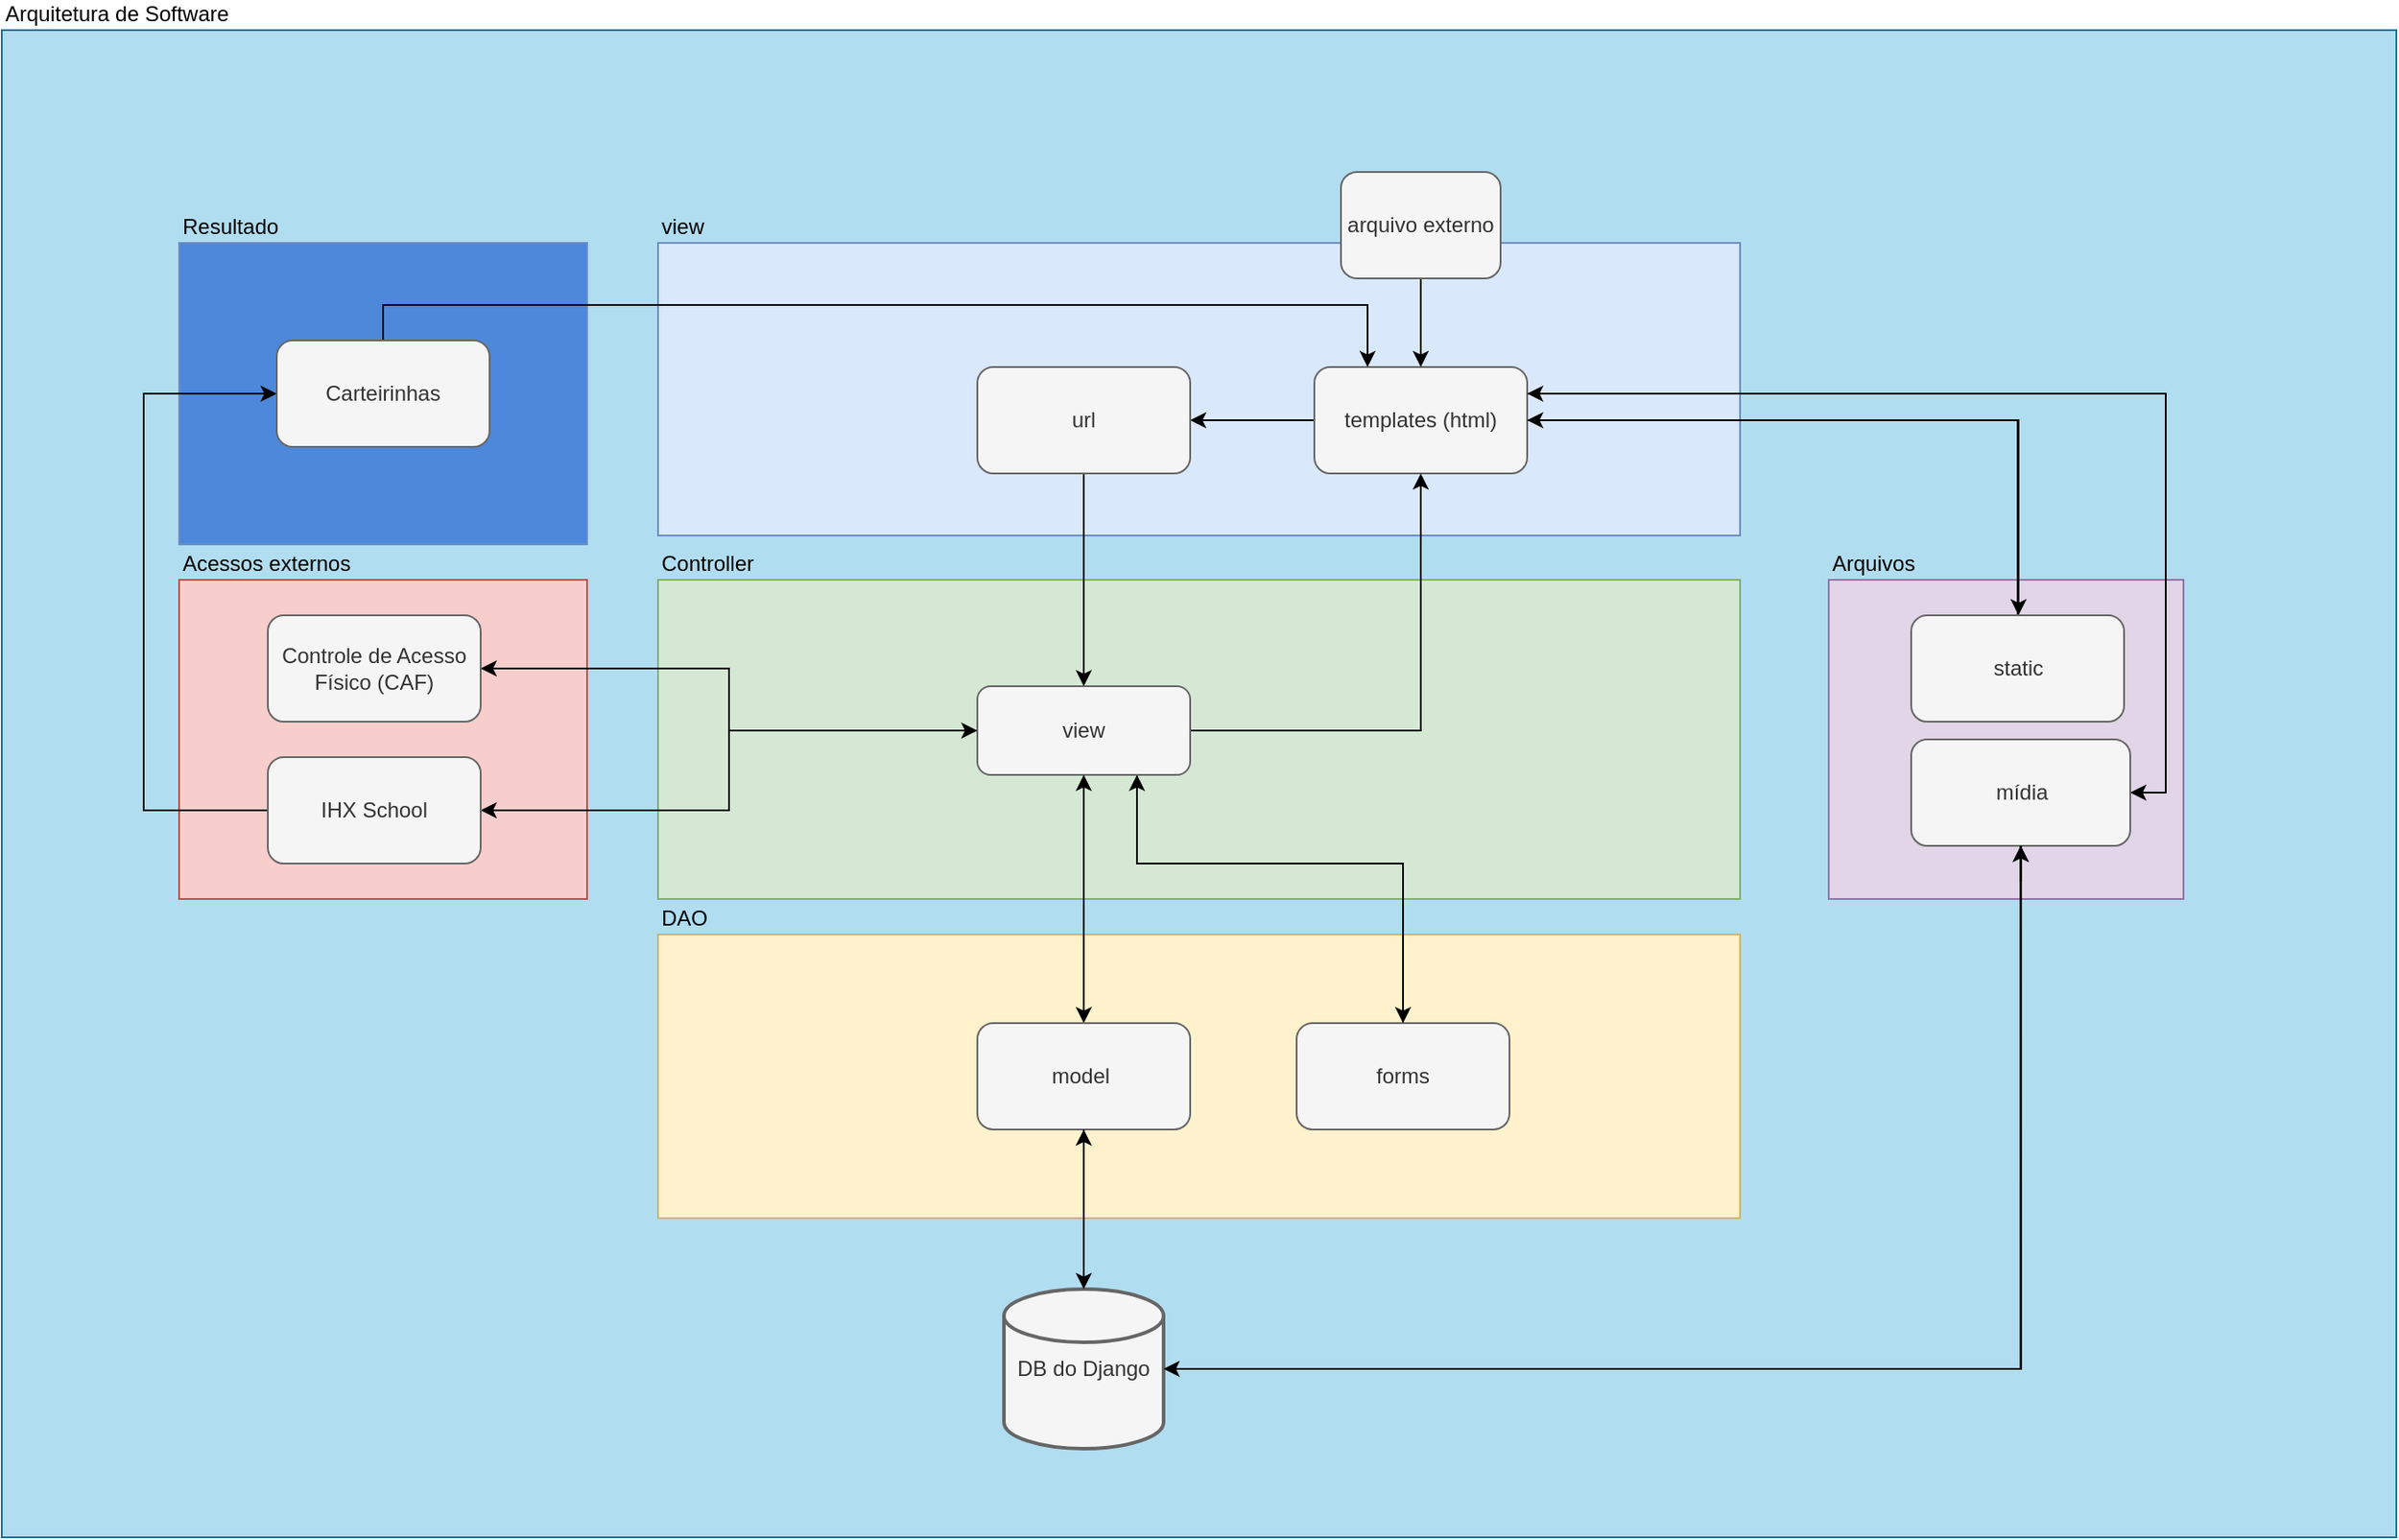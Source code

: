 <mxfile version="24.7.7">
  <diagram name="Página-1" id="K47cS8L8qyV7MDAkbp4L">
    <mxGraphModel dx="1444" dy="1933" grid="1" gridSize="10" guides="1" tooltips="1" connect="1" arrows="1" fold="1" page="1" pageScale="1" pageWidth="827" pageHeight="1169" math="0" shadow="0">
      <root>
        <mxCell id="0" />
        <mxCell id="1" parent="0" />
        <mxCell id="zuKYI21qZRDiknx12uTm-1" value="Arquitetura de Software" style="rounded=0;whiteSpace=wrap;html=1;fillColor=#b1ddf0;strokeColor=#10739e;labelPosition=center;verticalLabelPosition=top;align=left;verticalAlign=bottom;" vertex="1" parent="1">
          <mxGeometry x="190" y="-90" width="1350" height="850" as="geometry" />
        </mxCell>
        <mxCell id="qqIw4BZbV4iG1Tn0gZxv-82" value="Resultado" style="rounded=0;whiteSpace=wrap;html=1;fillColor=#4d88db;strokeColor=#6c8ebf;labelPosition=center;verticalLabelPosition=top;align=left;verticalAlign=bottom;" parent="1" vertex="1">
          <mxGeometry x="290" y="30" width="230" height="170" as="geometry" />
        </mxCell>
        <mxCell id="qqIw4BZbV4iG1Tn0gZxv-72" value="Acessos externos" style="rounded=0;whiteSpace=wrap;html=1;fillColor=#f8cecc;strokeColor=#b85450;labelPosition=center;verticalLabelPosition=top;align=left;verticalAlign=bottom;" parent="1" vertex="1">
          <mxGeometry x="290" y="220" width="230" height="180" as="geometry" />
        </mxCell>
        <mxCell id="qqIw4BZbV4iG1Tn0gZxv-50" value="Arquivos" style="rounded=0;whiteSpace=wrap;html=1;fillColor=#e1d5e7;strokeColor=#9673a6;labelPosition=center;verticalLabelPosition=top;align=left;verticalAlign=bottom;" parent="1" vertex="1">
          <mxGeometry x="1220" y="220" width="200" height="180" as="geometry" />
        </mxCell>
        <mxCell id="qqIw4BZbV4iG1Tn0gZxv-46" value="DAO" style="rounded=0;whiteSpace=wrap;html=1;fillColor=#fff2cc;strokeColor=#d6b656;labelPosition=center;verticalLabelPosition=top;align=left;verticalAlign=bottom;" parent="1" vertex="1">
          <mxGeometry x="560" y="420" width="610" height="160" as="geometry" />
        </mxCell>
        <mxCell id="qqIw4BZbV4iG1Tn0gZxv-44" value="Controller" style="rounded=0;whiteSpace=wrap;html=1;fillColor=#d5e8d4;strokeColor=#82b366;align=left;labelPosition=center;verticalLabelPosition=top;verticalAlign=bottom;" parent="1" vertex="1">
          <mxGeometry x="560" y="220" width="610" height="180" as="geometry" />
        </mxCell>
        <mxCell id="qqIw4BZbV4iG1Tn0gZxv-7" value="view" style="rounded=0;whiteSpace=wrap;html=1;fillColor=#dae8fc;strokeColor=#6c8ebf;align=left;labelPosition=center;verticalLabelPosition=top;verticalAlign=bottom;" parent="1" vertex="1">
          <mxGeometry x="560" y="30" width="610" height="165" as="geometry" />
        </mxCell>
        <mxCell id="qqIw4BZbV4iG1Tn0gZxv-38" style="edgeStyle=orthogonalEdgeStyle;rounded=0;orthogonalLoop=1;jettySize=auto;html=1;entryX=1;entryY=0.5;entryDx=0;entryDy=0;" parent="1" source="qqIw4BZbV4iG1Tn0gZxv-8" target="qqIw4BZbV4iG1Tn0gZxv-12" edge="1">
          <mxGeometry relative="1" as="geometry" />
        </mxCell>
        <mxCell id="qqIw4BZbV4iG1Tn0gZxv-48" style="edgeStyle=orthogonalEdgeStyle;rounded=0;orthogonalLoop=1;jettySize=auto;html=1;" parent="1" source="qqIw4BZbV4iG1Tn0gZxv-8" target="qqIw4BZbV4iG1Tn0gZxv-10" edge="1">
          <mxGeometry relative="1" as="geometry">
            <Array as="points">
              <mxPoint x="1327" y="130" />
            </Array>
          </mxGeometry>
        </mxCell>
        <mxCell id="qqIw4BZbV4iG1Tn0gZxv-63" style="edgeStyle=orthogonalEdgeStyle;rounded=0;orthogonalLoop=1;jettySize=auto;html=1;exitX=1;exitY=0.25;exitDx=0;exitDy=0;entryX=1;entryY=0.5;entryDx=0;entryDy=0;" parent="1" source="qqIw4BZbV4iG1Tn0gZxv-8" target="qqIw4BZbV4iG1Tn0gZxv-17" edge="1">
          <mxGeometry relative="1" as="geometry" />
        </mxCell>
        <mxCell id="qqIw4BZbV4iG1Tn0gZxv-8" value="templates (html)" style="rounded=1;whiteSpace=wrap;html=1;fillColor=#f5f5f5;fontColor=#333333;strokeColor=#666666;" parent="1" vertex="1">
          <mxGeometry x="930" y="100" width="120" height="60" as="geometry" />
        </mxCell>
        <mxCell id="qqIw4BZbV4iG1Tn0gZxv-60" style="edgeStyle=orthogonalEdgeStyle;rounded=0;orthogonalLoop=1;jettySize=auto;html=1;exitX=0.5;exitY=0;exitDx=0;exitDy=0;entryX=0.25;entryY=0;entryDx=0;entryDy=0;" parent="1" source="qqIw4BZbV4iG1Tn0gZxv-9" target="qqIw4BZbV4iG1Tn0gZxv-11" edge="1">
          <mxGeometry relative="1" as="geometry">
            <Array as="points">
              <mxPoint x="980" y="380" />
              <mxPoint x="830" y="380" />
            </Array>
          </mxGeometry>
        </mxCell>
        <mxCell id="qqIw4BZbV4iG1Tn0gZxv-9" value="forms" style="rounded=1;whiteSpace=wrap;html=1;fillColor=#f5f5f5;fontColor=#333333;strokeColor=#666666;" parent="1" vertex="1">
          <mxGeometry x="920" y="470" width="120" height="60" as="geometry" />
        </mxCell>
        <mxCell id="qqIw4BZbV4iG1Tn0gZxv-36" style="edgeStyle=orthogonalEdgeStyle;rounded=0;orthogonalLoop=1;jettySize=auto;html=1;" parent="1" source="qqIw4BZbV4iG1Tn0gZxv-10" target="qqIw4BZbV4iG1Tn0gZxv-8" edge="1">
          <mxGeometry relative="1" as="geometry">
            <Array as="points">
              <mxPoint x="1326" y="130" />
            </Array>
          </mxGeometry>
        </mxCell>
        <mxCell id="qqIw4BZbV4iG1Tn0gZxv-10" value="static" style="rounded=1;whiteSpace=wrap;html=1;fillColor=#f5f5f5;fontColor=#333333;strokeColor=#666666;" parent="1" vertex="1">
          <mxGeometry x="1266.5" y="240" width="120" height="60" as="geometry" />
        </mxCell>
        <mxCell id="qqIw4BZbV4iG1Tn0gZxv-57" style="edgeStyle=orthogonalEdgeStyle;rounded=0;orthogonalLoop=1;jettySize=auto;html=1;" parent="1" source="qqIw4BZbV4iG1Tn0gZxv-11" target="qqIw4BZbV4iG1Tn0gZxv-13" edge="1">
          <mxGeometry relative="1" as="geometry" />
        </mxCell>
        <mxCell id="qqIw4BZbV4iG1Tn0gZxv-59" style="edgeStyle=orthogonalEdgeStyle;rounded=0;orthogonalLoop=1;jettySize=auto;html=1;exitX=0.25;exitY=0;exitDx=0;exitDy=0;" parent="1" source="qqIw4BZbV4iG1Tn0gZxv-11" target="qqIw4BZbV4iG1Tn0gZxv-9" edge="1">
          <mxGeometry relative="1" as="geometry">
            <Array as="points">
              <mxPoint x="830" y="380" />
              <mxPoint x="980" y="380" />
            </Array>
          </mxGeometry>
        </mxCell>
        <mxCell id="qqIw4BZbV4iG1Tn0gZxv-67" style="edgeStyle=orthogonalEdgeStyle;rounded=0;orthogonalLoop=1;jettySize=auto;html=1;exitX=0;exitY=0.5;exitDx=0;exitDy=0;entryX=0.5;entryY=1;entryDx=0;entryDy=0;" parent="1" source="qqIw4BZbV4iG1Tn0gZxv-11" target="qqIw4BZbV4iG1Tn0gZxv-8" edge="1">
          <mxGeometry relative="1" as="geometry" />
        </mxCell>
        <mxCell id="qqIw4BZbV4iG1Tn0gZxv-77" style="edgeStyle=orthogonalEdgeStyle;rounded=0;orthogonalLoop=1;jettySize=auto;html=1;exitX=1;exitY=0.5;exitDx=0;exitDy=0;" parent="1" source="qqIw4BZbV4iG1Tn0gZxv-11" target="qqIw4BZbV4iG1Tn0gZxv-73" edge="1">
          <mxGeometry relative="1" as="geometry" />
        </mxCell>
        <mxCell id="qqIw4BZbV4iG1Tn0gZxv-81" style="edgeStyle=orthogonalEdgeStyle;rounded=0;orthogonalLoop=1;jettySize=auto;html=1;exitX=1;exitY=0.5;exitDx=0;exitDy=0;" parent="1" source="qqIw4BZbV4iG1Tn0gZxv-11" target="qqIw4BZbV4iG1Tn0gZxv-74" edge="1">
          <mxGeometry relative="1" as="geometry" />
        </mxCell>
        <mxCell id="qqIw4BZbV4iG1Tn0gZxv-11" value="view" style="rounded=1;whiteSpace=wrap;html=1;direction=west;fillColor=#f5f5f5;fontColor=#333333;strokeColor=#666666;" parent="1" vertex="1">
          <mxGeometry x="740" y="280" width="120" height="50" as="geometry" />
        </mxCell>
        <mxCell id="qqIw4BZbV4iG1Tn0gZxv-39" style="edgeStyle=orthogonalEdgeStyle;rounded=0;orthogonalLoop=1;jettySize=auto;html=1;" parent="1" source="qqIw4BZbV4iG1Tn0gZxv-12" target="qqIw4BZbV4iG1Tn0gZxv-11" edge="1">
          <mxGeometry relative="1" as="geometry" />
        </mxCell>
        <mxCell id="qqIw4BZbV4iG1Tn0gZxv-12" value="url" style="rounded=1;whiteSpace=wrap;html=1;fillColor=#f5f5f5;fontColor=#333333;strokeColor=#666666;" parent="1" vertex="1">
          <mxGeometry x="740" y="100" width="120" height="60" as="geometry" />
        </mxCell>
        <mxCell id="qqIw4BZbV4iG1Tn0gZxv-58" style="edgeStyle=orthogonalEdgeStyle;rounded=0;orthogonalLoop=1;jettySize=auto;html=1;exitX=0.5;exitY=0;exitDx=0;exitDy=0;" parent="1" source="qqIw4BZbV4iG1Tn0gZxv-13" target="qqIw4BZbV4iG1Tn0gZxv-11" edge="1">
          <mxGeometry relative="1" as="geometry" />
        </mxCell>
        <mxCell id="qqIw4BZbV4iG1Tn0gZxv-13" value="model&amp;nbsp;" style="rounded=1;whiteSpace=wrap;html=1;fillColor=#f5f5f5;fontColor=#333333;strokeColor=#666666;" parent="1" vertex="1">
          <mxGeometry x="740" y="470" width="120" height="60" as="geometry" />
        </mxCell>
        <mxCell id="qqIw4BZbV4iG1Tn0gZxv-41" style="edgeStyle=orthogonalEdgeStyle;rounded=0;orthogonalLoop=1;jettySize=auto;html=1;entryX=0.5;entryY=1;entryDx=0;entryDy=0;" parent="1" source="qqIw4BZbV4iG1Tn0gZxv-15" target="qqIw4BZbV4iG1Tn0gZxv-13" edge="1">
          <mxGeometry relative="1" as="geometry" />
        </mxCell>
        <mxCell id="qqIw4BZbV4iG1Tn0gZxv-52" style="edgeStyle=orthogonalEdgeStyle;rounded=0;orthogonalLoop=1;jettySize=auto;html=1;entryX=0.5;entryY=1;entryDx=0;entryDy=0;" parent="1" source="qqIw4BZbV4iG1Tn0gZxv-15" target="qqIw4BZbV4iG1Tn0gZxv-17" edge="1">
          <mxGeometry relative="1" as="geometry" />
        </mxCell>
        <mxCell id="qqIw4BZbV4iG1Tn0gZxv-15" value="DB do Django" style="strokeWidth=2;html=1;shape=mxgraph.flowchart.database;whiteSpace=wrap;fillColor=#f5f5f5;fontColor=#333333;strokeColor=#666666;" parent="1" vertex="1">
          <mxGeometry x="755" y="620" width="90" height="90" as="geometry" />
        </mxCell>
        <mxCell id="qqIw4BZbV4iG1Tn0gZxv-64" style="edgeStyle=orthogonalEdgeStyle;rounded=0;orthogonalLoop=1;jettySize=auto;html=1;exitX=1;exitY=0.5;exitDx=0;exitDy=0;entryX=1;entryY=0.25;entryDx=0;entryDy=0;" parent="1" source="qqIw4BZbV4iG1Tn0gZxv-17" target="qqIw4BZbV4iG1Tn0gZxv-8" edge="1">
          <mxGeometry relative="1" as="geometry" />
        </mxCell>
        <mxCell id="qqIw4BZbV4iG1Tn0gZxv-17" value="mídia" style="rounded=1;whiteSpace=wrap;html=1;fillColor=#f5f5f5;fontColor=#333333;strokeColor=#666666;" parent="1" vertex="1">
          <mxGeometry x="1266.5" y="310" width="123.5" height="60" as="geometry" />
        </mxCell>
        <mxCell id="qqIw4BZbV4iG1Tn0gZxv-35" value="" style="edgeStyle=orthogonalEdgeStyle;rounded=0;orthogonalLoop=1;jettySize=auto;html=1;" parent="1" source="qqIw4BZbV4iG1Tn0gZxv-18" target="qqIw4BZbV4iG1Tn0gZxv-8" edge="1">
          <mxGeometry relative="1" as="geometry" />
        </mxCell>
        <mxCell id="qqIw4BZbV4iG1Tn0gZxv-18" value="arquivo externo" style="rounded=1;whiteSpace=wrap;html=1;fillColor=#f5f5f5;fontColor=#333333;strokeColor=#666666;" parent="1" vertex="1">
          <mxGeometry x="945" y="-10" width="90" height="60" as="geometry" />
        </mxCell>
        <mxCell id="qqIw4BZbV4iG1Tn0gZxv-40" style="edgeStyle=orthogonalEdgeStyle;rounded=0;orthogonalLoop=1;jettySize=auto;html=1;entryX=0.5;entryY=0;entryDx=0;entryDy=0;entryPerimeter=0;" parent="1" source="qqIw4BZbV4iG1Tn0gZxv-13" target="qqIw4BZbV4iG1Tn0gZxv-15" edge="1">
          <mxGeometry relative="1" as="geometry" />
        </mxCell>
        <mxCell id="qqIw4BZbV4iG1Tn0gZxv-45" style="edgeStyle=orthogonalEdgeStyle;rounded=0;orthogonalLoop=1;jettySize=auto;html=1;exitX=0.5;exitY=1;exitDx=0;exitDy=0;" parent="1" source="qqIw4BZbV4iG1Tn0gZxv-17" target="qqIw4BZbV4iG1Tn0gZxv-17" edge="1">
          <mxGeometry relative="1" as="geometry" />
        </mxCell>
        <mxCell id="qqIw4BZbV4iG1Tn0gZxv-51" style="edgeStyle=orthogonalEdgeStyle;rounded=0;orthogonalLoop=1;jettySize=auto;html=1;exitX=0.5;exitY=1;exitDx=0;exitDy=0;entryX=1;entryY=0.5;entryDx=0;entryDy=0;entryPerimeter=0;" parent="1" source="qqIw4BZbV4iG1Tn0gZxv-17" target="qqIw4BZbV4iG1Tn0gZxv-15" edge="1">
          <mxGeometry relative="1" as="geometry" />
        </mxCell>
        <mxCell id="qqIw4BZbV4iG1Tn0gZxv-76" style="edgeStyle=orthogonalEdgeStyle;rounded=0;orthogonalLoop=1;jettySize=auto;html=1;exitX=1;exitY=0.5;exitDx=0;exitDy=0;entryX=1;entryY=0.5;entryDx=0;entryDy=0;" parent="1" source="qqIw4BZbV4iG1Tn0gZxv-73" target="qqIw4BZbV4iG1Tn0gZxv-11" edge="1">
          <mxGeometry relative="1" as="geometry" />
        </mxCell>
        <mxCell id="qqIw4BZbV4iG1Tn0gZxv-73" value="&lt;span class=&quot;notion-enable-hover&quot; data-token-index=&quot;0&quot; style=&quot;&quot;&gt;Controle de Acesso Físico (CAF)&lt;/span&gt;" style="rounded=1;whiteSpace=wrap;html=1;fillColor=#f5f5f5;fontColor=#333333;strokeColor=#666666;" parent="1" vertex="1">
          <mxGeometry x="340" y="240" width="120" height="60" as="geometry" />
        </mxCell>
        <mxCell id="qqIw4BZbV4iG1Tn0gZxv-84" style="edgeStyle=orthogonalEdgeStyle;rounded=0;orthogonalLoop=1;jettySize=auto;html=1;exitX=0;exitY=0.5;exitDx=0;exitDy=0;entryX=0;entryY=0.5;entryDx=0;entryDy=0;" parent="1" source="qqIw4BZbV4iG1Tn0gZxv-74" target="qqIw4BZbV4iG1Tn0gZxv-83" edge="1">
          <mxGeometry relative="1" as="geometry">
            <Array as="points">
              <mxPoint x="270" y="350" />
              <mxPoint x="270" y="115" />
            </Array>
          </mxGeometry>
        </mxCell>
        <mxCell id="qqIw4BZbV4iG1Tn0gZxv-74" value="&lt;br&gt;&lt;span class=&quot;notion-enable-hover&quot; data-token-index=&quot;0&quot; style=&quot;&quot;&gt;IHX School&lt;/span&gt;&lt;div&gt;&lt;br/&gt;&lt;/div&gt;" style="rounded=1;whiteSpace=wrap;html=1;fillColor=#f5f5f5;fontColor=#333333;strokeColor=#666666;" parent="1" vertex="1">
          <mxGeometry x="340" y="320" width="120" height="60" as="geometry" />
        </mxCell>
        <mxCell id="qqIw4BZbV4iG1Tn0gZxv-85" style="edgeStyle=orthogonalEdgeStyle;rounded=0;orthogonalLoop=1;jettySize=auto;html=1;exitX=0.5;exitY=0;exitDx=0;exitDy=0;entryX=0.25;entryY=0;entryDx=0;entryDy=0;" parent="1" source="qqIw4BZbV4iG1Tn0gZxv-83" target="qqIw4BZbV4iG1Tn0gZxv-8" edge="1">
          <mxGeometry relative="1" as="geometry" />
        </mxCell>
        <mxCell id="qqIw4BZbV4iG1Tn0gZxv-83" value="Carteirinhas" style="rounded=1;whiteSpace=wrap;html=1;fillColor=#f5f5f5;fontColor=#333333;strokeColor=#666666;" parent="1" vertex="1">
          <mxGeometry x="345" y="85" width="120" height="60" as="geometry" />
        </mxCell>
      </root>
    </mxGraphModel>
  </diagram>
</mxfile>
